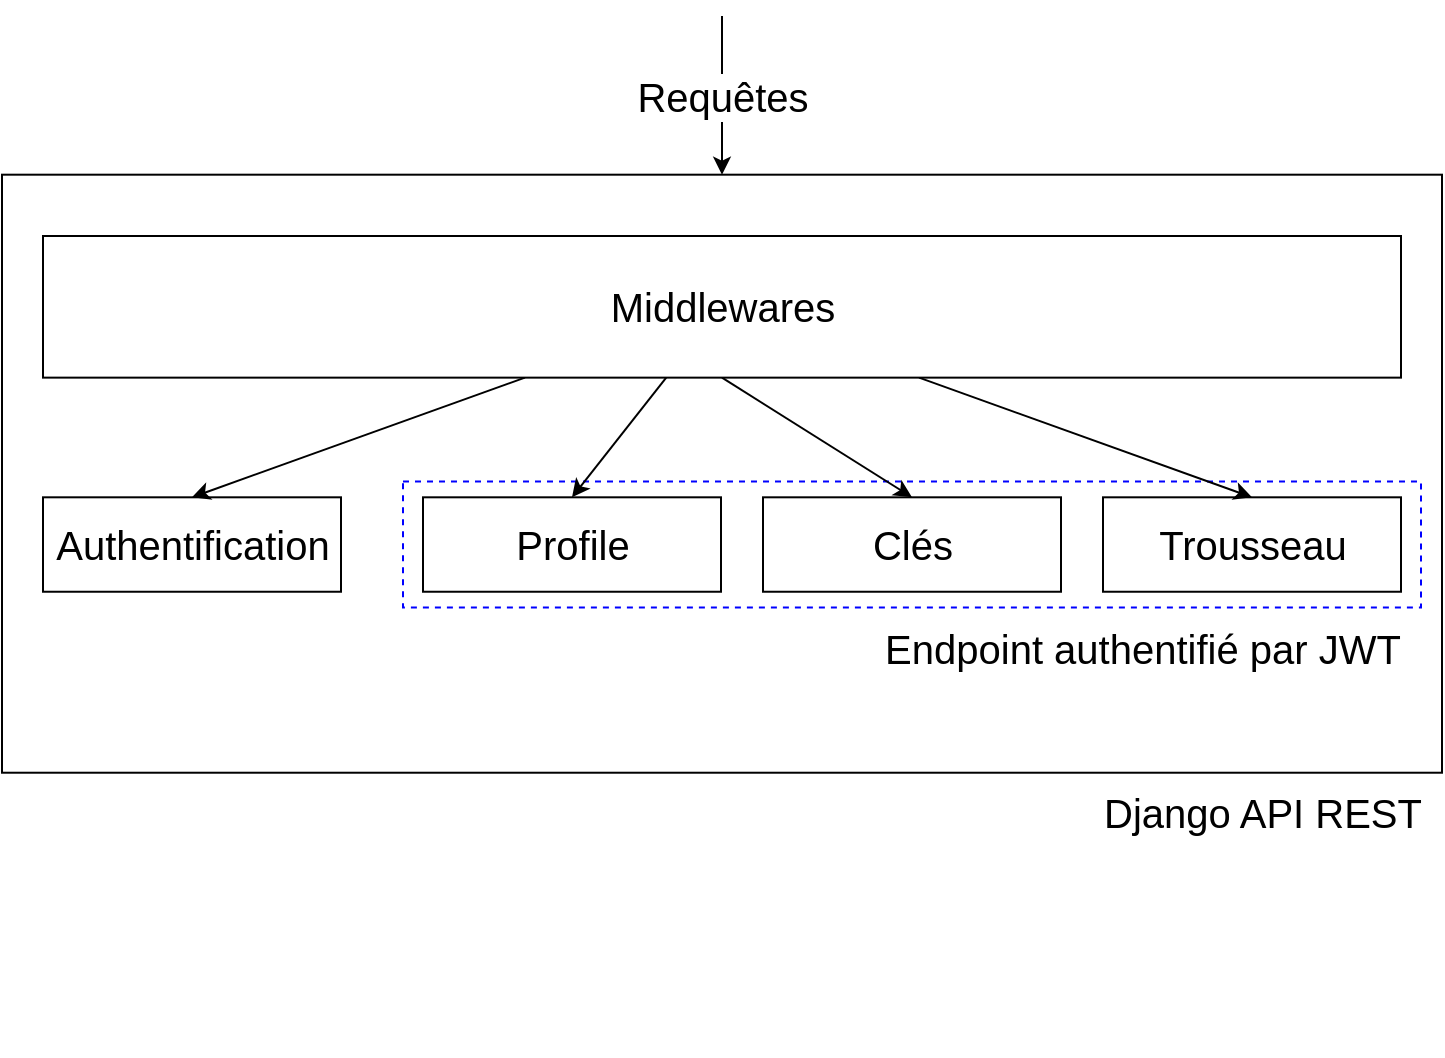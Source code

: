<mxfile>
    <diagram id="L_znGPQ4h5d_MfBLKFFr" name="Page-1">
        <mxGraphModel dx="1900" dy="856" grid="1" gridSize="10" guides="1" tooltips="1" connect="1" arrows="1" fold="1" page="1" pageScale="1" pageWidth="1169" pageHeight="827" math="0" shadow="0">
            <root>
                <mxCell id="0"/>
                <mxCell id="1" parent="0"/>
                <mxCell id="4" value="" style="group" vertex="1" connectable="0" parent="1">
                    <mxGeometry x="259" y="210" width="710" height="480" as="geometry"/>
                </mxCell>
                <mxCell id="2" value="" style="rounded=0;whiteSpace=wrap;html=1;fillColor=none;" vertex="1" parent="4">
                    <mxGeometry x="-10" y="39.344" width="720" height="299.016" as="geometry"/>
                </mxCell>
                <mxCell id="3" value="&lt;font style=&quot;font-size: 20px;&quot;&gt;Django API REST&lt;/font&gt;" style="text;html=1;align=center;verticalAlign=middle;resizable=0;points=[];autosize=1;strokeColor=none;fillColor=none;" vertex="1" parent="4">
                    <mxGeometry x="530" y="338.361" width="180" height="40" as="geometry"/>
                </mxCell>
                <mxCell id="12" value="" style="group" vertex="1" connectable="0" parent="4">
                    <mxGeometry x="190.5" y="192.787" width="509" height="94.426" as="geometry"/>
                </mxCell>
                <mxCell id="9" value="" style="rounded=0;whiteSpace=wrap;html=1;fontSize=20;fillColor=none;dashed=1;strokeColor=#0000FF;" vertex="1" parent="12">
                    <mxGeometry width="509" height="62.951" as="geometry"/>
                </mxCell>
                <mxCell id="10" value="Endpoint authentifié par JWT" style="text;html=1;align=center;verticalAlign=middle;resizable=0;points=[];autosize=1;strokeColor=none;fillColor=none;fontSize=20;" vertex="1" parent="12">
                    <mxGeometry x="229" y="62.951" width="280" height="40" as="geometry"/>
                </mxCell>
                <mxCell id="11" value="" style="group" vertex="1" connectable="0" parent="12">
                    <mxGeometry x="10" y="7.869" width="489" height="47.213" as="geometry"/>
                </mxCell>
                <mxCell id="5" value="Profile" style="rounded=0;whiteSpace=wrap;html=1;fontSize=20;fillColor=default;" vertex="1" parent="11">
                    <mxGeometry width="149" height="47.213" as="geometry"/>
                </mxCell>
                <mxCell id="7" value="Clés" style="rounded=0;whiteSpace=wrap;html=1;fontSize=20;fillColor=default;" vertex="1" parent="11">
                    <mxGeometry x="170" width="149" height="47.213" as="geometry"/>
                </mxCell>
                <mxCell id="8" value="Trousseau" style="rounded=0;whiteSpace=wrap;html=1;fontSize=20;fillColor=default;" vertex="1" parent="11">
                    <mxGeometry x="340" width="149" height="47.213" as="geometry"/>
                </mxCell>
                <mxCell id="6" value="Authentification" style="rounded=0;whiteSpace=wrap;html=1;fontSize=20;fillColor=default;" vertex="1" parent="4">
                    <mxGeometry x="10.5" y="200.656" width="149" height="47.213" as="geometry"/>
                </mxCell>
                <mxCell id="17" style="edgeStyle=none;html=1;entryX=0.5;entryY=0;entryDx=0;entryDy=0;fontSize=20;startArrow=none;startFill=0;endArrow=classic;endFill=1;" edge="1" parent="4" source="13" target="8">
                    <mxGeometry relative="1" as="geometry"/>
                </mxCell>
                <mxCell id="18" style="edgeStyle=none;html=1;exitX=0.5;exitY=1;exitDx=0;exitDy=0;entryX=0.5;entryY=0;entryDx=0;entryDy=0;fontSize=20;startArrow=none;startFill=0;endArrow=classic;endFill=1;" edge="1" parent="4" source="13" target="7">
                    <mxGeometry relative="1" as="geometry"/>
                </mxCell>
                <mxCell id="19" style="edgeStyle=none;html=1;entryX=0.5;entryY=0;entryDx=0;entryDy=0;fontSize=20;startArrow=none;startFill=0;endArrow=classic;endFill=1;" edge="1" parent="4" source="13" target="5">
                    <mxGeometry relative="1" as="geometry"/>
                </mxCell>
                <mxCell id="20" style="edgeStyle=none;html=1;entryX=0.5;entryY=0;entryDx=0;entryDy=0;fontSize=20;startArrow=none;startFill=0;endArrow=classic;endFill=1;" edge="1" parent="4" source="13" target="6">
                    <mxGeometry relative="1" as="geometry"/>
                </mxCell>
                <mxCell id="13" value="Middlewares" style="rounded=0;whiteSpace=wrap;html=1;strokeColor=#000000;fontSize=20;fillColor=default;" vertex="1" parent="4">
                    <mxGeometry x="10.5" y="70.001" width="679" height="70.82" as="geometry"/>
                </mxCell>
                <mxCell id="16" value="Requêtes" style="edgeStyle=none;html=1;fontSize=20;startArrow=classic;startFill=1;endArrow=none;endFill=0;" edge="1" parent="1" source="2">
                    <mxGeometry relative="1" as="geometry">
                        <mxPoint x="609" y="170" as="targetPoint"/>
                    </mxGeometry>
                </mxCell>
            </root>
        </mxGraphModel>
    </diagram>
</mxfile>